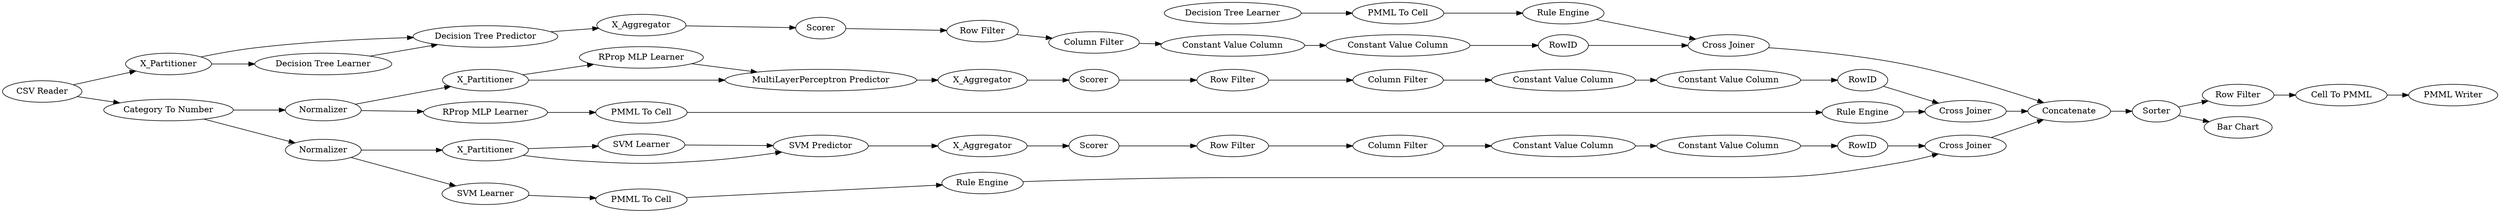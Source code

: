 digraph {
	"2595179217836287799_53" [label="Row Filter"]
	"-1541620106056288312_290" [label="Constant Value Column"]
	"-1142273314159670742_34" [label="Rule Engine"]
	"-6643621334534867059_2" [label=X_Partitioner]
	"2595179217836287799_61" [label="PMML Writer"]
	"-1387805672908547508_35" [label="Rule Engine"]
	"-8012976840107561159_293" [label=RowID]
	"-8351795772241592627_2" [label=X_Partitioner]
	"4115249190928551843_28" [label="PMML To Cell"]
	"2595179217836287799_1" [label="CSV Reader"]
	"-8012976840107561159_9" [label="Row Filter"]
	"2595179217836287799_54" [label="Cell To PMML"]
	"2595179217836287799_64" [label="Bar Chart"]
	"4115249190928551843_34" [label="Rule Engine"]
	"5796889231624372610_292" [label="Constant Value Column"]
	"-1541620106056288312_292" [label="Constant Value Column"]
	"-6643621334534867059_31" [label="RProp MLP Learner"]
	"2243605928036132915_38" [label="Cross Joiner"]
	"5796889231624372610_294" [label="Column Filter"]
	"2243605928036132915_32" [label="Decision Tree Predictor"]
	"2243605928036132915_39" [label=Scorer]
	"-6643621334534867059_39" [label=Normalizer]
	"-8351795772241592627_31" [label="SVM Learner"]
	"2243605928036132915_31" [label="Decision Tree Learner"]
	"-8351795772241592627_40" [label=Normalizer]
	"2243605928036132915_7" [label=X_Aggregator]
	"2243605928036132915_2" [label=X_Partitioner]
	"-8012976840107561159_290" [label="Constant Value Column"]
	"-8351795772241592627_7" [label=X_Aggregator]
	"-1541620106056288312_294" [label="Column Filter"]
	"-6643621334534867059_7" [label=X_Aggregator]
	"-8351795772241592627_32" [label="SVM Predictor"]
	"-6643621334534867059_32" [label="MultiLayerPerceptron Predictor"]
	"-8012976840107561159_294" [label="Column Filter"]
	"-1387805672908547508_34" [label="PMML To Cell"]
	"-8012976840107561159_292" [label="Constant Value Column"]
	"-8351795772241592627_41" [label=Scorer]
	"5796889231624372610_290" [label="Constant Value Column"]
	"2595179217836287799_52" [label=Sorter]
	"5796889231624372610_293" [label=RowID]
	"-8351795772241592627_39" [label="Cross Joiner"]
	"-6643621334534867059_40" [label=Scorer]
	"-1142273314159670742_22" [label="PMML To Cell"]
	"2595179217836287799_62" [label=Concatenate]
	"5796889231624372610_9" [label="Row Filter"]
	"-1387805672908547508_33" [label="SVM Learner"]
	"2595179217836287799_58" [label="Category To Number"]
	"-1142273314159670742_35" [label="RProp MLP Learner"]
	"-1541620106056288312_293" [label=RowID]
	"-1541620106056288312_9" [label="Row Filter"]
	"4115249190928551843_33" [label="Decision Tree Learner"]
	"-6643621334534867059_38" [label="Cross Joiner"]
	"-6643621334534867059_38" -> "2595179217836287799_62"
	"2243605928036132915_39" -> "5796889231624372610_9"
	"-8351795772241592627_40" -> "-1387805672908547508_33"
	"4115249190928551843_34" -> "2243605928036132915_38"
	"-1142273314159670742_35" -> "-1142273314159670742_22"
	"-6643621334534867059_39" -> "-1142273314159670742_35"
	"2595179217836287799_52" -> "2595179217836287799_64"
	"-1541620106056288312_292" -> "-1541620106056288312_293"
	"2243605928036132915_31" -> "2243605928036132915_32"
	"2595179217836287799_1" -> "2595179217836287799_58"
	"4115249190928551843_28" -> "4115249190928551843_34"
	"4115249190928551843_33" -> "4115249190928551843_28"
	"-8012976840107561159_294" -> "-8012976840107561159_290"
	"-1541620106056288312_293" -> "-6643621334534867059_38"
	"-6643621334534867059_39" -> "-6643621334534867059_2"
	"2595179217836287799_52" -> "2595179217836287799_53"
	"-8012976840107561159_9" -> "-8012976840107561159_294"
	"2243605928036132915_2" -> "2243605928036132915_31"
	"5796889231624372610_290" -> "5796889231624372610_292"
	"-1142273314159670742_34" -> "-6643621334534867059_38"
	"-8351795772241592627_31" -> "-8351795772241592627_32"
	"2243605928036132915_32" -> "2243605928036132915_7"
	"2243605928036132915_38" -> "2595179217836287799_62"
	"-1142273314159670742_22" -> "-1142273314159670742_34"
	"-1541620106056288312_290" -> "-1541620106056288312_292"
	"-8351795772241592627_41" -> "-8012976840107561159_9"
	"2595179217836287799_58" -> "-6643621334534867059_39"
	"-8012976840107561159_293" -> "-8351795772241592627_39"
	"5796889231624372610_9" -> "5796889231624372610_294"
	"-8351795772241592627_32" -> "-8351795772241592627_7"
	"2243605928036132915_2" -> "2243605928036132915_32"
	"2595179217836287799_53" -> "2595179217836287799_54"
	"-6643621334534867059_2" -> "-6643621334534867059_32"
	"-6643621334534867059_2" -> "-6643621334534867059_31"
	"-1387805672908547508_35" -> "-8351795772241592627_39"
	"2595179217836287799_54" -> "2595179217836287799_61"
	"-8351795772241592627_7" -> "-8351795772241592627_41"
	"2243605928036132915_7" -> "2243605928036132915_39"
	"-8351795772241592627_2" -> "-8351795772241592627_31"
	"-8351795772241592627_2" -> "-8351795772241592627_32"
	"-1541620106056288312_294" -> "-1541620106056288312_290"
	"5796889231624372610_292" -> "5796889231624372610_293"
	"-1387805672908547508_34" -> "-1387805672908547508_35"
	"-6643621334534867059_40" -> "-1541620106056288312_9"
	"-8012976840107561159_290" -> "-8012976840107561159_292"
	"-6643621334534867059_32" -> "-6643621334534867059_7"
	"5796889231624372610_294" -> "5796889231624372610_290"
	"-8351795772241592627_40" -> "-8351795772241592627_2"
	"-6643621334534867059_7" -> "-6643621334534867059_40"
	"2595179217836287799_62" -> "2595179217836287799_52"
	"5796889231624372610_293" -> "2243605928036132915_38"
	"2595179217836287799_1" -> "2243605928036132915_2"
	"-8012976840107561159_292" -> "-8012976840107561159_293"
	"-1541620106056288312_9" -> "-1541620106056288312_294"
	"-8351795772241592627_39" -> "2595179217836287799_62"
	"-1387805672908547508_33" -> "-1387805672908547508_34"
	"2595179217836287799_58" -> "-8351795772241592627_40"
	"-6643621334534867059_31" -> "-6643621334534867059_32"
	rankdir=LR
}
